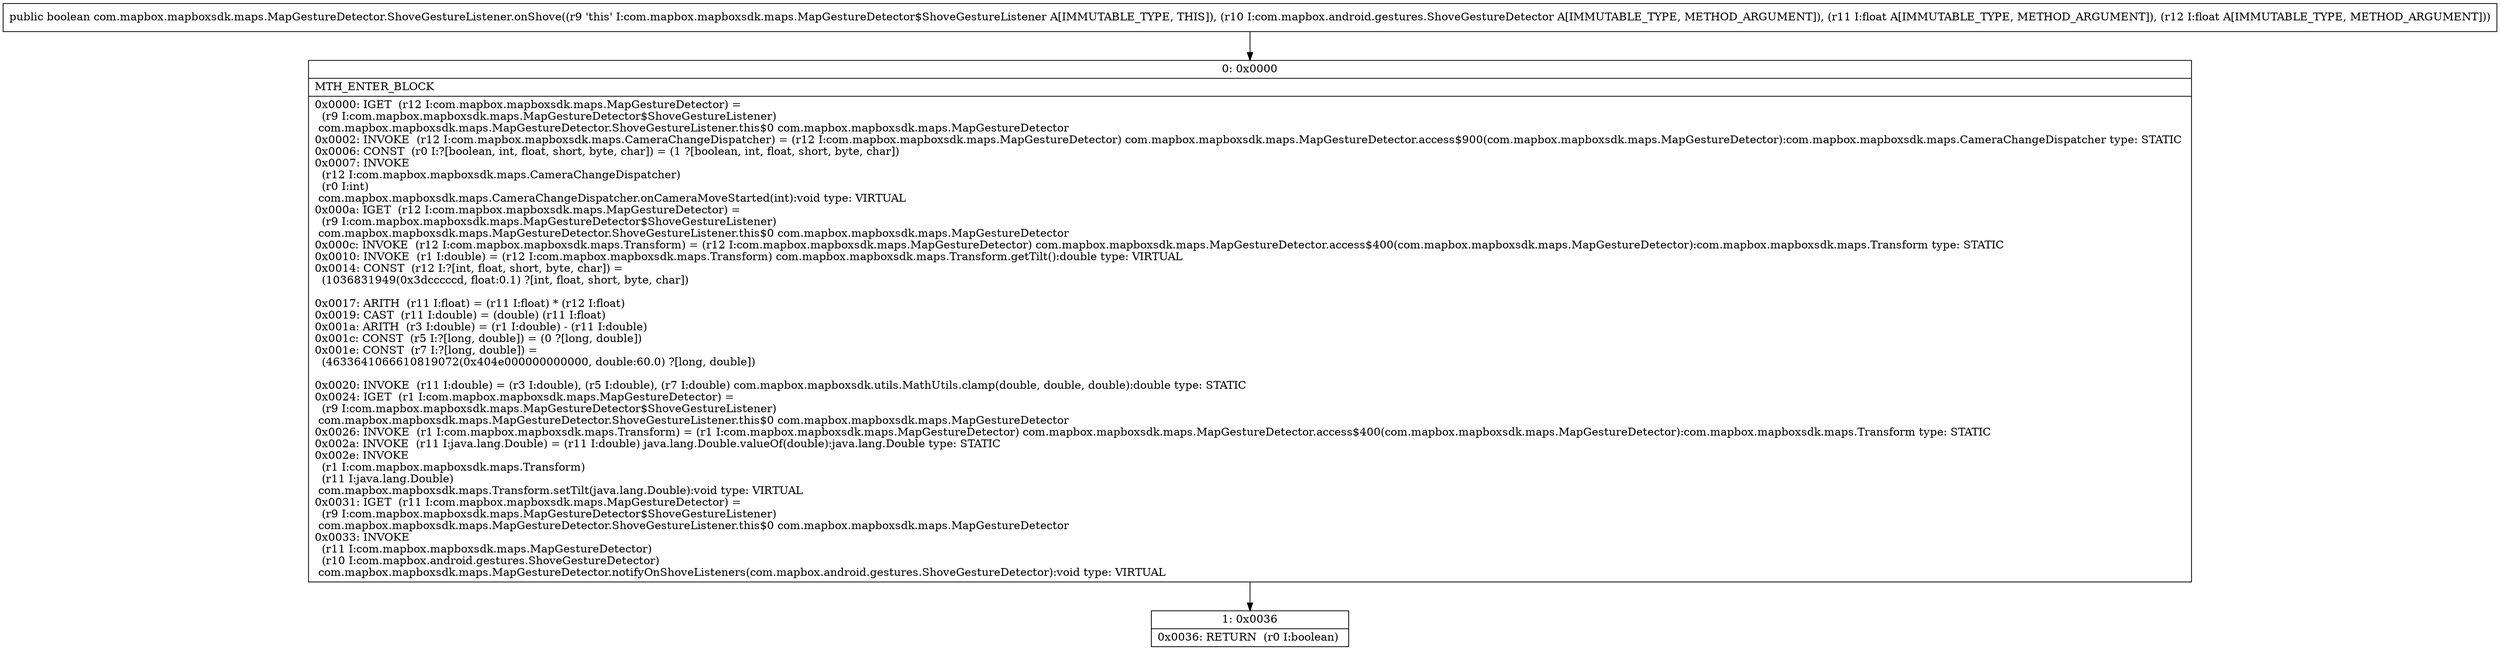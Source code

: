 digraph "CFG forcom.mapbox.mapboxsdk.maps.MapGestureDetector.ShoveGestureListener.onShove(Lcom\/mapbox\/android\/gestures\/ShoveGestureDetector;FF)Z" {
Node_0 [shape=record,label="{0\:\ 0x0000|MTH_ENTER_BLOCK\l|0x0000: IGET  (r12 I:com.mapbox.mapboxsdk.maps.MapGestureDetector) = \l  (r9 I:com.mapbox.mapboxsdk.maps.MapGestureDetector$ShoveGestureListener)\l com.mapbox.mapboxsdk.maps.MapGestureDetector.ShoveGestureListener.this$0 com.mapbox.mapboxsdk.maps.MapGestureDetector \l0x0002: INVOKE  (r12 I:com.mapbox.mapboxsdk.maps.CameraChangeDispatcher) = (r12 I:com.mapbox.mapboxsdk.maps.MapGestureDetector) com.mapbox.mapboxsdk.maps.MapGestureDetector.access$900(com.mapbox.mapboxsdk.maps.MapGestureDetector):com.mapbox.mapboxsdk.maps.CameraChangeDispatcher type: STATIC \l0x0006: CONST  (r0 I:?[boolean, int, float, short, byte, char]) = (1 ?[boolean, int, float, short, byte, char]) \l0x0007: INVOKE  \l  (r12 I:com.mapbox.mapboxsdk.maps.CameraChangeDispatcher)\l  (r0 I:int)\l com.mapbox.mapboxsdk.maps.CameraChangeDispatcher.onCameraMoveStarted(int):void type: VIRTUAL \l0x000a: IGET  (r12 I:com.mapbox.mapboxsdk.maps.MapGestureDetector) = \l  (r9 I:com.mapbox.mapboxsdk.maps.MapGestureDetector$ShoveGestureListener)\l com.mapbox.mapboxsdk.maps.MapGestureDetector.ShoveGestureListener.this$0 com.mapbox.mapboxsdk.maps.MapGestureDetector \l0x000c: INVOKE  (r12 I:com.mapbox.mapboxsdk.maps.Transform) = (r12 I:com.mapbox.mapboxsdk.maps.MapGestureDetector) com.mapbox.mapboxsdk.maps.MapGestureDetector.access$400(com.mapbox.mapboxsdk.maps.MapGestureDetector):com.mapbox.mapboxsdk.maps.Transform type: STATIC \l0x0010: INVOKE  (r1 I:double) = (r12 I:com.mapbox.mapboxsdk.maps.Transform) com.mapbox.mapboxsdk.maps.Transform.getTilt():double type: VIRTUAL \l0x0014: CONST  (r12 I:?[int, float, short, byte, char]) = \l  (1036831949(0x3dcccccd, float:0.1) ?[int, float, short, byte, char])\l \l0x0017: ARITH  (r11 I:float) = (r11 I:float) * (r12 I:float) \l0x0019: CAST  (r11 I:double) = (double) (r11 I:float) \l0x001a: ARITH  (r3 I:double) = (r1 I:double) \- (r11 I:double) \l0x001c: CONST  (r5 I:?[long, double]) = (0 ?[long, double]) \l0x001e: CONST  (r7 I:?[long, double]) = \l  (4633641066610819072(0x404e000000000000, double:60.0) ?[long, double])\l \l0x0020: INVOKE  (r11 I:double) = (r3 I:double), (r5 I:double), (r7 I:double) com.mapbox.mapboxsdk.utils.MathUtils.clamp(double, double, double):double type: STATIC \l0x0024: IGET  (r1 I:com.mapbox.mapboxsdk.maps.MapGestureDetector) = \l  (r9 I:com.mapbox.mapboxsdk.maps.MapGestureDetector$ShoveGestureListener)\l com.mapbox.mapboxsdk.maps.MapGestureDetector.ShoveGestureListener.this$0 com.mapbox.mapboxsdk.maps.MapGestureDetector \l0x0026: INVOKE  (r1 I:com.mapbox.mapboxsdk.maps.Transform) = (r1 I:com.mapbox.mapboxsdk.maps.MapGestureDetector) com.mapbox.mapboxsdk.maps.MapGestureDetector.access$400(com.mapbox.mapboxsdk.maps.MapGestureDetector):com.mapbox.mapboxsdk.maps.Transform type: STATIC \l0x002a: INVOKE  (r11 I:java.lang.Double) = (r11 I:double) java.lang.Double.valueOf(double):java.lang.Double type: STATIC \l0x002e: INVOKE  \l  (r1 I:com.mapbox.mapboxsdk.maps.Transform)\l  (r11 I:java.lang.Double)\l com.mapbox.mapboxsdk.maps.Transform.setTilt(java.lang.Double):void type: VIRTUAL \l0x0031: IGET  (r11 I:com.mapbox.mapboxsdk.maps.MapGestureDetector) = \l  (r9 I:com.mapbox.mapboxsdk.maps.MapGestureDetector$ShoveGestureListener)\l com.mapbox.mapboxsdk.maps.MapGestureDetector.ShoveGestureListener.this$0 com.mapbox.mapboxsdk.maps.MapGestureDetector \l0x0033: INVOKE  \l  (r11 I:com.mapbox.mapboxsdk.maps.MapGestureDetector)\l  (r10 I:com.mapbox.android.gestures.ShoveGestureDetector)\l com.mapbox.mapboxsdk.maps.MapGestureDetector.notifyOnShoveListeners(com.mapbox.android.gestures.ShoveGestureDetector):void type: VIRTUAL \l}"];
Node_1 [shape=record,label="{1\:\ 0x0036|0x0036: RETURN  (r0 I:boolean) \l}"];
MethodNode[shape=record,label="{public boolean com.mapbox.mapboxsdk.maps.MapGestureDetector.ShoveGestureListener.onShove((r9 'this' I:com.mapbox.mapboxsdk.maps.MapGestureDetector$ShoveGestureListener A[IMMUTABLE_TYPE, THIS]), (r10 I:com.mapbox.android.gestures.ShoveGestureDetector A[IMMUTABLE_TYPE, METHOD_ARGUMENT]), (r11 I:float A[IMMUTABLE_TYPE, METHOD_ARGUMENT]), (r12 I:float A[IMMUTABLE_TYPE, METHOD_ARGUMENT])) }"];
MethodNode -> Node_0;
Node_0 -> Node_1;
}


